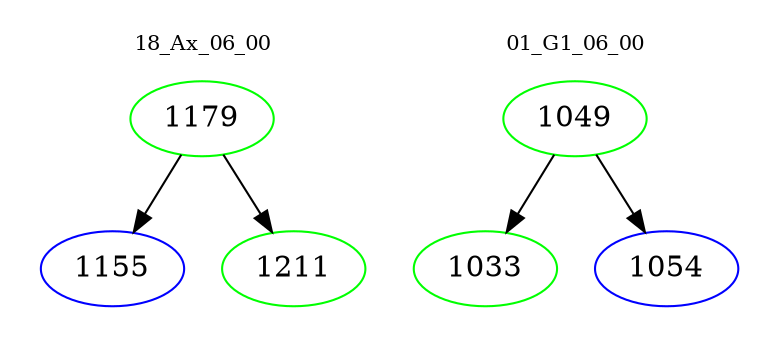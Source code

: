 digraph{
subgraph cluster_0 {
color = white
label = "18_Ax_06_00";
fontsize=10;
T0_1179 [label="1179", color="green"]
T0_1179 -> T0_1155 [color="black"]
T0_1155 [label="1155", color="blue"]
T0_1179 -> T0_1211 [color="black"]
T0_1211 [label="1211", color="green"]
}
subgraph cluster_1 {
color = white
label = "01_G1_06_00";
fontsize=10;
T1_1049 [label="1049", color="green"]
T1_1049 -> T1_1033 [color="black"]
T1_1033 [label="1033", color="green"]
T1_1049 -> T1_1054 [color="black"]
T1_1054 [label="1054", color="blue"]
}
}
